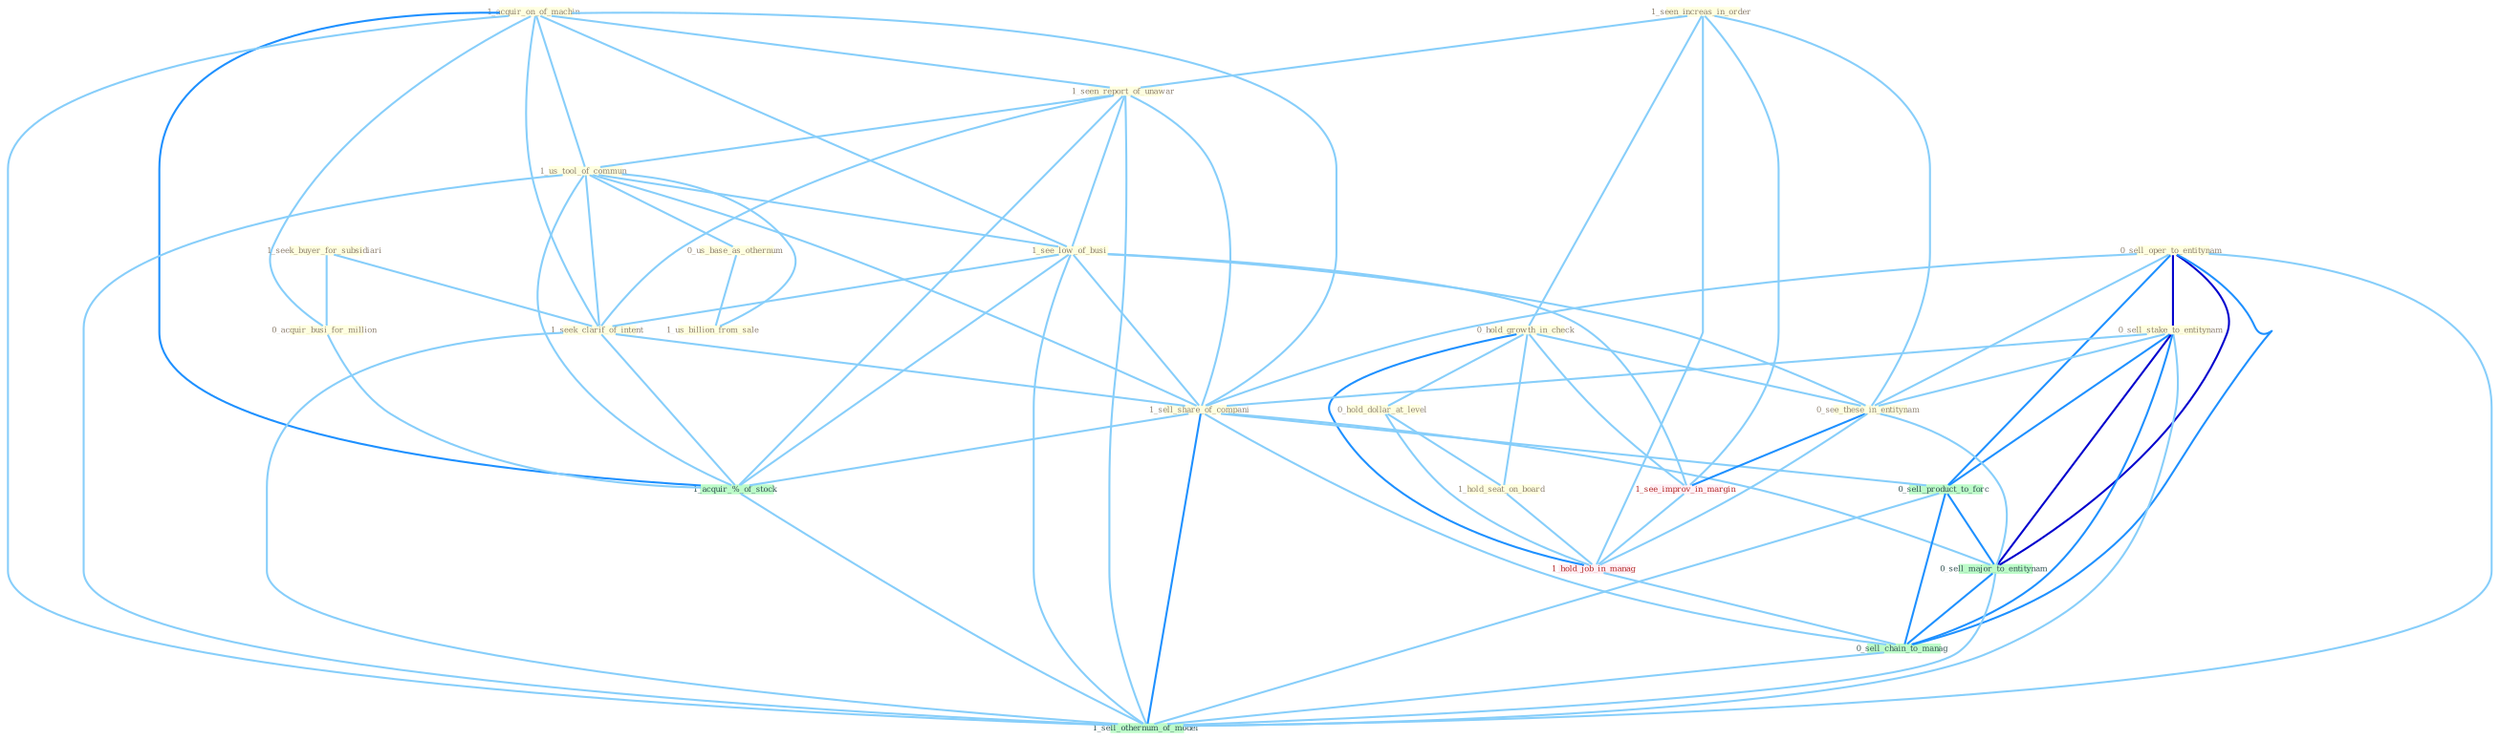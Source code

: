 Graph G{ 
    node
    [shape=polygon,style=filled,width=.5,height=.06,color="#BDFCC9",fixedsize=true,fontsize=4,
    fontcolor="#2f4f4f"];
    {node
    [color="#ffffe0", fontcolor="#8b7d6b"] "1_seen_increas_in_order " "1_acquir_on_of_machin " "0_sell_oper_to_entitynam " "1_seen_report_of_unawar " "1_seek_buyer_for_subsidiari " "0_hold_growth_in_check " "1_us_tool_of_commun " "0_us_base_as_othernum " "1_us_billion_from_sale " "1_see_low_of_busi " "1_seek_clarif_of_intent " "0_acquir_busi_for_million " "0_hold_dollar_at_level " "0_sell_stake_to_entitynam " "1_hold_seat_on_board " "1_sell_share_of_compani " "0_see_these_in_entitynam "}
{node [color="#fff0f5", fontcolor="#b22222"] "1_see_improv_in_margin " "1_hold_job_in_manag "}
edge [color="#B0E2FF"];

	"1_seen_increas_in_order " -- "1_seen_report_of_unawar " [w="1", color="#87cefa" ];
	"1_seen_increas_in_order " -- "0_hold_growth_in_check " [w="1", color="#87cefa" ];
	"1_seen_increas_in_order " -- "0_see_these_in_entitynam " [w="1", color="#87cefa" ];
	"1_seen_increas_in_order " -- "1_see_improv_in_margin " [w="1", color="#87cefa" ];
	"1_seen_increas_in_order " -- "1_hold_job_in_manag " [w="1", color="#87cefa" ];
	"1_acquir_on_of_machin " -- "1_seen_report_of_unawar " [w="1", color="#87cefa" ];
	"1_acquir_on_of_machin " -- "1_us_tool_of_commun " [w="1", color="#87cefa" ];
	"1_acquir_on_of_machin " -- "1_see_low_of_busi " [w="1", color="#87cefa" ];
	"1_acquir_on_of_machin " -- "1_seek_clarif_of_intent " [w="1", color="#87cefa" ];
	"1_acquir_on_of_machin " -- "0_acquir_busi_for_million " [w="1", color="#87cefa" ];
	"1_acquir_on_of_machin " -- "1_sell_share_of_compani " [w="1", color="#87cefa" ];
	"1_acquir_on_of_machin " -- "1_acquir_%_of_stock " [w="2", color="#1e90ff" , len=0.8];
	"1_acquir_on_of_machin " -- "1_sell_othernum_of_model " [w="1", color="#87cefa" ];
	"0_sell_oper_to_entitynam " -- "0_sell_stake_to_entitynam " [w="3", color="#0000cd" , len=0.6];
	"0_sell_oper_to_entitynam " -- "1_sell_share_of_compani " [w="1", color="#87cefa" ];
	"0_sell_oper_to_entitynam " -- "0_see_these_in_entitynam " [w="1", color="#87cefa" ];
	"0_sell_oper_to_entitynam " -- "0_sell_product_to_forc " [w="2", color="#1e90ff" , len=0.8];
	"0_sell_oper_to_entitynam " -- "0_sell_major_to_entitynam " [w="3", color="#0000cd" , len=0.6];
	"0_sell_oper_to_entitynam " -- "0_sell_chain_to_manag " [w="2", color="#1e90ff" , len=0.8];
	"0_sell_oper_to_entitynam " -- "1_sell_othernum_of_model " [w="1", color="#87cefa" ];
	"1_seen_report_of_unawar " -- "1_us_tool_of_commun " [w="1", color="#87cefa" ];
	"1_seen_report_of_unawar " -- "1_see_low_of_busi " [w="1", color="#87cefa" ];
	"1_seen_report_of_unawar " -- "1_seek_clarif_of_intent " [w="1", color="#87cefa" ];
	"1_seen_report_of_unawar " -- "1_sell_share_of_compani " [w="1", color="#87cefa" ];
	"1_seen_report_of_unawar " -- "1_acquir_%_of_stock " [w="1", color="#87cefa" ];
	"1_seen_report_of_unawar " -- "1_sell_othernum_of_model " [w="1", color="#87cefa" ];
	"1_seek_buyer_for_subsidiari " -- "1_seek_clarif_of_intent " [w="1", color="#87cefa" ];
	"1_seek_buyer_for_subsidiari " -- "0_acquir_busi_for_million " [w="1", color="#87cefa" ];
	"0_hold_growth_in_check " -- "0_hold_dollar_at_level " [w="1", color="#87cefa" ];
	"0_hold_growth_in_check " -- "1_hold_seat_on_board " [w="1", color="#87cefa" ];
	"0_hold_growth_in_check " -- "0_see_these_in_entitynam " [w="1", color="#87cefa" ];
	"0_hold_growth_in_check " -- "1_see_improv_in_margin " [w="1", color="#87cefa" ];
	"0_hold_growth_in_check " -- "1_hold_job_in_manag " [w="2", color="#1e90ff" , len=0.8];
	"1_us_tool_of_commun " -- "0_us_base_as_othernum " [w="1", color="#87cefa" ];
	"1_us_tool_of_commun " -- "1_us_billion_from_sale " [w="1", color="#87cefa" ];
	"1_us_tool_of_commun " -- "1_see_low_of_busi " [w="1", color="#87cefa" ];
	"1_us_tool_of_commun " -- "1_seek_clarif_of_intent " [w="1", color="#87cefa" ];
	"1_us_tool_of_commun " -- "1_sell_share_of_compani " [w="1", color="#87cefa" ];
	"1_us_tool_of_commun " -- "1_acquir_%_of_stock " [w="1", color="#87cefa" ];
	"1_us_tool_of_commun " -- "1_sell_othernum_of_model " [w="1", color="#87cefa" ];
	"0_us_base_as_othernum " -- "1_us_billion_from_sale " [w="1", color="#87cefa" ];
	"1_see_low_of_busi " -- "1_seek_clarif_of_intent " [w="1", color="#87cefa" ];
	"1_see_low_of_busi " -- "1_sell_share_of_compani " [w="1", color="#87cefa" ];
	"1_see_low_of_busi " -- "0_see_these_in_entitynam " [w="1", color="#87cefa" ];
	"1_see_low_of_busi " -- "1_see_improv_in_margin " [w="1", color="#87cefa" ];
	"1_see_low_of_busi " -- "1_acquir_%_of_stock " [w="1", color="#87cefa" ];
	"1_see_low_of_busi " -- "1_sell_othernum_of_model " [w="1", color="#87cefa" ];
	"1_seek_clarif_of_intent " -- "1_sell_share_of_compani " [w="1", color="#87cefa" ];
	"1_seek_clarif_of_intent " -- "1_acquir_%_of_stock " [w="1", color="#87cefa" ];
	"1_seek_clarif_of_intent " -- "1_sell_othernum_of_model " [w="1", color="#87cefa" ];
	"0_acquir_busi_for_million " -- "1_acquir_%_of_stock " [w="1", color="#87cefa" ];
	"0_hold_dollar_at_level " -- "1_hold_seat_on_board " [w="1", color="#87cefa" ];
	"0_hold_dollar_at_level " -- "1_hold_job_in_manag " [w="1", color="#87cefa" ];
	"0_sell_stake_to_entitynam " -- "1_sell_share_of_compani " [w="1", color="#87cefa" ];
	"0_sell_stake_to_entitynam " -- "0_see_these_in_entitynam " [w="1", color="#87cefa" ];
	"0_sell_stake_to_entitynam " -- "0_sell_product_to_forc " [w="2", color="#1e90ff" , len=0.8];
	"0_sell_stake_to_entitynam " -- "0_sell_major_to_entitynam " [w="3", color="#0000cd" , len=0.6];
	"0_sell_stake_to_entitynam " -- "0_sell_chain_to_manag " [w="2", color="#1e90ff" , len=0.8];
	"0_sell_stake_to_entitynam " -- "1_sell_othernum_of_model " [w="1", color="#87cefa" ];
	"1_hold_seat_on_board " -- "1_hold_job_in_manag " [w="1", color="#87cefa" ];
	"1_sell_share_of_compani " -- "1_acquir_%_of_stock " [w="1", color="#87cefa" ];
	"1_sell_share_of_compani " -- "0_sell_product_to_forc " [w="1", color="#87cefa" ];
	"1_sell_share_of_compani " -- "0_sell_major_to_entitynam " [w="1", color="#87cefa" ];
	"1_sell_share_of_compani " -- "0_sell_chain_to_manag " [w="1", color="#87cefa" ];
	"1_sell_share_of_compani " -- "1_sell_othernum_of_model " [w="2", color="#1e90ff" , len=0.8];
	"0_see_these_in_entitynam " -- "1_see_improv_in_margin " [w="2", color="#1e90ff" , len=0.8];
	"0_see_these_in_entitynam " -- "1_hold_job_in_manag " [w="1", color="#87cefa" ];
	"0_see_these_in_entitynam " -- "0_sell_major_to_entitynam " [w="1", color="#87cefa" ];
	"1_see_improv_in_margin " -- "1_hold_job_in_manag " [w="1", color="#87cefa" ];
	"1_acquir_%_of_stock " -- "1_sell_othernum_of_model " [w="1", color="#87cefa" ];
	"1_hold_job_in_manag " -- "0_sell_chain_to_manag " [w="1", color="#87cefa" ];
	"0_sell_product_to_forc " -- "0_sell_major_to_entitynam " [w="2", color="#1e90ff" , len=0.8];
	"0_sell_product_to_forc " -- "0_sell_chain_to_manag " [w="2", color="#1e90ff" , len=0.8];
	"0_sell_product_to_forc " -- "1_sell_othernum_of_model " [w="1", color="#87cefa" ];
	"0_sell_major_to_entitynam " -- "0_sell_chain_to_manag " [w="2", color="#1e90ff" , len=0.8];
	"0_sell_major_to_entitynam " -- "1_sell_othernum_of_model " [w="1", color="#87cefa" ];
	"0_sell_chain_to_manag " -- "1_sell_othernum_of_model " [w="1", color="#87cefa" ];
}